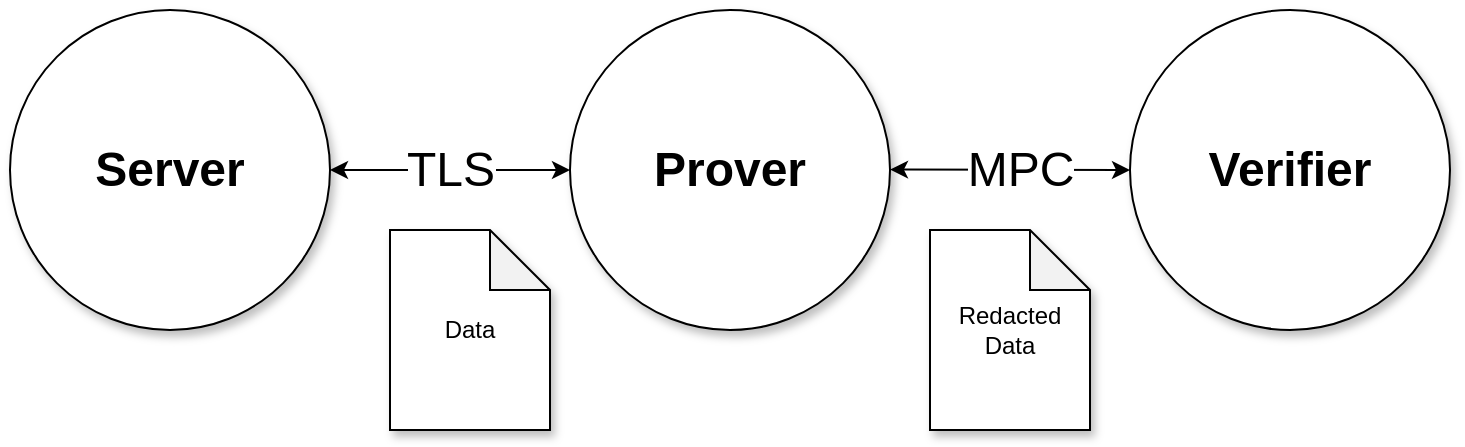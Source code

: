 <mxfile pages="4">
    <diagram name="Page-1" id="1K7dc4YacWnzJAUZZLNN">
        <mxGraphModel dx="1757" dy="829" grid="1" gridSize="10" guides="1" tooltips="1" connect="1" arrows="1" fold="1" page="1" pageScale="1" pageWidth="4681" pageHeight="3300" math="0" shadow="0">
            <root>
                <mxCell id="0"/>
                <mxCell id="1" parent="0"/>
                <mxCell id="fff4gX8y89C62Gt3ybyJ-1" value="&lt;font style=&quot;font-size: 24px;&quot;&gt;Server&lt;/font&gt;" style="ellipse;whiteSpace=wrap;html=1;aspect=fixed;fontStyle=1;fontFamily=Helvetica;shadow=1;" parent="1" vertex="1">
                    <mxGeometry x="840" y="400" width="160" height="160" as="geometry"/>
                </mxCell>
                <mxCell id="fff4gX8y89C62Gt3ybyJ-4" value="" style="endArrow=classic;startArrow=classic;html=1;rounded=0;fontSize=14;entryX=0;entryY=0.5;entryDx=0;entryDy=0;exitX=1;exitY=0.5;exitDx=0;exitDy=0;" parent="1" source="fff4gX8y89C62Gt3ybyJ-1" target="fff4gX8y89C62Gt3ybyJ-11" edge="1">
                    <mxGeometry width="50" height="50" relative="1" as="geometry">
                        <mxPoint x="1014" y="479.8" as="sourcePoint"/>
                        <mxPoint x="1074" y="479.8" as="targetPoint"/>
                    </mxGeometry>
                </mxCell>
                <mxCell id="fff4gX8y89C62Gt3ybyJ-6" value="TLS" style="edgeLabel;html=1;align=center;verticalAlign=middle;resizable=0;points=[];fontSize=24;" parent="fff4gX8y89C62Gt3ybyJ-4" vertex="1" connectable="0">
                    <mxGeometry x="0.213" y="1" relative="1" as="geometry">
                        <mxPoint x="-13" y="1" as="offset"/>
                    </mxGeometry>
                </mxCell>
                <mxCell id="fff4gX8y89C62Gt3ybyJ-5" value="" style="endArrow=classic;startArrow=classic;html=1;rounded=0;entryX=0;entryY=0.5;entryDx=0;entryDy=0;" parent="1" target="fff4gX8y89C62Gt3ybyJ-12" edge="1">
                    <mxGeometry width="50" height="50" relative="1" as="geometry">
                        <mxPoint x="1280" y="479.8" as="sourcePoint"/>
                        <mxPoint x="1340" y="479.8" as="targetPoint"/>
                    </mxGeometry>
                </mxCell>
                <mxCell id="fff4gX8y89C62Gt3ybyJ-7" value="&lt;font style=&quot;font-size: 24px;&quot;&gt;MPC&lt;/font&gt;" style="edgeLabel;html=1;align=center;verticalAlign=middle;resizable=0;points=[];" parent="fff4gX8y89C62Gt3ybyJ-5" vertex="1" connectable="0">
                    <mxGeometry x="0.187" y="-1" relative="1" as="geometry">
                        <mxPoint x="-6" y="-1" as="offset"/>
                    </mxGeometry>
                </mxCell>
                <mxCell id="fff4gX8y89C62Gt3ybyJ-8" value="Data" style="shape=note;whiteSpace=wrap;html=1;backgroundOutline=1;darkOpacity=0.05;shadow=1;" parent="1" vertex="1">
                    <mxGeometry x="1030" y="510" width="80" height="100" as="geometry"/>
                </mxCell>
                <mxCell id="fff4gX8y89C62Gt3ybyJ-11" value="&lt;font style=&quot;font-size: 24px;&quot;&gt;Prover&lt;/font&gt;" style="ellipse;whiteSpace=wrap;html=1;aspect=fixed;fontStyle=1;fontFamily=Helvetica;shadow=1;" parent="1" vertex="1">
                    <mxGeometry x="1120" y="400" width="160" height="160" as="geometry"/>
                </mxCell>
                <mxCell id="fff4gX8y89C62Gt3ybyJ-12" value="&lt;font style=&quot;font-size: 24px;&quot;&gt;Verifier&lt;/font&gt;" style="ellipse;whiteSpace=wrap;html=1;aspect=fixed;fontStyle=1;fontFamily=Helvetica;shadow=1;" parent="1" vertex="1">
                    <mxGeometry x="1400" y="400" width="160" height="160" as="geometry"/>
                </mxCell>
                <mxCell id="fff4gX8y89C62Gt3ybyJ-16" value="Redacted&lt;br&gt;Data" style="shape=note;whiteSpace=wrap;html=1;backgroundOutline=1;darkOpacity=0.05;shadow=1;" parent="1" vertex="1">
                    <mxGeometry x="1300" y="510" width="80" height="100" as="geometry"/>
                </mxCell>
            </root>
        </mxGraphModel>
    </diagram>
    <diagram name="Page-2" id="QbUhlncA6uj8AHGzzR_Y">
        <mxGraphModel dx="1757" dy="829" grid="1" gridSize="10" guides="1" tooltips="1" connect="1" arrows="1" fold="1" page="1" pageScale="1" pageWidth="4681" pageHeight="3300" math="0" shadow="0">
            <root>
                <mxCell id="0"/>
                <mxCell id="1" parent="0"/>
                <mxCell id="YOui3EddfMVcUNyPfd3Z-1" value="&lt;font style=&quot;font-size: 24px;&quot;&gt;Server&lt;/font&gt;" style="ellipse;whiteSpace=wrap;html=1;aspect=fixed;fontStyle=1;fontFamily=Helvetica;shadow=1;" parent="1" vertex="1">
                    <mxGeometry x="840" y="400" width="160" height="160" as="geometry"/>
                </mxCell>
                <mxCell id="YOui3EddfMVcUNyPfd3Z-2" value="" style="endArrow=classic;startArrow=classic;html=1;rounded=0;fontSize=14;entryX=0;entryY=0.5;entryDx=0;entryDy=0;exitX=1;exitY=0.5;exitDx=0;exitDy=0;" parent="1" source="YOui3EddfMVcUNyPfd3Z-1" target="YOui3EddfMVcUNyPfd3Z-7" edge="1">
                    <mxGeometry width="50" height="50" relative="1" as="geometry">
                        <mxPoint x="1014" y="479.8" as="sourcePoint"/>
                        <mxPoint x="1074" y="479.8" as="targetPoint"/>
                    </mxGeometry>
                </mxCell>
                <mxCell id="YOui3EddfMVcUNyPfd3Z-4" value="" style="endArrow=classic;startArrow=classic;html=1;rounded=0;entryX=0;entryY=0.5;entryDx=0;entryDy=0;" parent="1" target="YOui3EddfMVcUNyPfd3Z-8" edge="1">
                    <mxGeometry width="50" height="50" relative="1" as="geometry">
                        <mxPoint x="1280" y="479.8" as="sourcePoint"/>
                        <mxPoint x="1340" y="479.8" as="targetPoint"/>
                    </mxGeometry>
                </mxCell>
                <mxCell id="YOui3EddfMVcUNyPfd3Z-6" value="Encrypted&lt;br&gt;Data" style="shape=note;whiteSpace=wrap;html=1;backgroundOutline=1;darkOpacity=0.05;shadow=1;" parent="1" vertex="1">
                    <mxGeometry x="1240" y="580" width="72" height="90" as="geometry"/>
                </mxCell>
                <mxCell id="YOui3EddfMVcUNyPfd3Z-18" style="edgeStyle=orthogonalEdgeStyle;rounded=0;orthogonalLoop=1;jettySize=auto;html=1;entryX=0;entryY=0.5;entryDx=0;entryDy=0;entryPerimeter=0;fontFamily=Helvetica;fontSize=24;" parent="1" source="YOui3EddfMVcUNyPfd3Z-7" target="YOui3EddfMVcUNyPfd3Z-6" edge="1">
                    <mxGeometry relative="1" as="geometry"/>
                </mxCell>
                <mxCell id="YOui3EddfMVcUNyPfd3Z-19" value="Record" style="edgeLabel;html=1;align=center;verticalAlign=middle;resizable=0;points=[];fontSize=24;fontFamily=Helvetica;" parent="YOui3EddfMVcUNyPfd3Z-18" vertex="1" connectable="0">
                    <mxGeometry x="-0.439" y="1" relative="1" as="geometry">
                        <mxPoint x="-51" y="14" as="offset"/>
                    </mxGeometry>
                </mxCell>
                <mxCell id="YOui3EddfMVcUNyPfd3Z-7" value="&lt;font style=&quot;font-size: 24px;&quot;&gt;Verifier&lt;/font&gt;" style="ellipse;whiteSpace=wrap;html=1;aspect=fixed;fontStyle=1;fontFamily=Helvetica;shadow=1;" parent="1" vertex="1">
                    <mxGeometry x="1120" y="400" width="160" height="160" as="geometry"/>
                </mxCell>
                <mxCell id="YOui3EddfMVcUNyPfd3Z-14" style="edgeStyle=orthogonalEdgeStyle;rounded=0;orthogonalLoop=1;jettySize=auto;html=1;entryX=1;entryY=0.5;entryDx=0;entryDy=0;fontFamily=Helvetica;fontSize=24;" parent="1" source="YOui3EddfMVcUNyPfd3Z-8" target="YOui3EddfMVcUNyPfd3Z-10" edge="1">
                    <mxGeometry relative="1" as="geometry">
                        <Array as="points">
                            <mxPoint x="1480" y="625"/>
                        </Array>
                    </mxGeometry>
                </mxCell>
                <mxCell id="YOui3EddfMVcUNyPfd3Z-15" value="Key" style="edgeLabel;html=1;align=center;verticalAlign=middle;resizable=0;points=[];fontSize=24;fontFamily=Helvetica;" parent="YOui3EddfMVcUNyPfd3Z-14" vertex="1" connectable="0">
                    <mxGeometry x="-0.45" relative="1" as="geometry">
                        <mxPoint x="30" y="11" as="offset"/>
                    </mxGeometry>
                </mxCell>
                <mxCell id="YOui3EddfMVcUNyPfd3Z-8" value="&lt;font style=&quot;font-size: 24px;&quot;&gt;Prover&lt;/font&gt;" style="ellipse;whiteSpace=wrap;html=1;aspect=fixed;fontStyle=1;fontFamily=Helvetica;shadow=1;" parent="1" vertex="1">
                    <mxGeometry x="1400" y="400" width="160" height="160" as="geometry"/>
                </mxCell>
                <mxCell id="YOui3EddfMVcUNyPfd3Z-10" value="ZKP" style="rounded=1;whiteSpace=wrap;html=1;fontFamily=Helvetica;fontSize=24;shadow=1;" parent="1" vertex="1">
                    <mxGeometry x="1350" y="595" width="90" height="60" as="geometry"/>
                </mxCell>
                <mxCell id="YOui3EddfMVcUNyPfd3Z-13" value="" style="endArrow=classic;html=1;rounded=0;fontFamily=Helvetica;fontSize=24;exitX=1.011;exitY=0.496;exitDx=0;exitDy=0;exitPerimeter=0;" parent="1" source="YOui3EddfMVcUNyPfd3Z-6" edge="1">
                    <mxGeometry width="50" height="50" relative="1" as="geometry">
                        <mxPoint x="1300" y="624.76" as="sourcePoint"/>
                        <mxPoint x="1350" y="624.76" as="targetPoint"/>
                    </mxGeometry>
                </mxCell>
                <mxCell id="YOui3EddfMVcUNyPfd3Z-16" value="" style="endArrow=classic;html=1;rounded=0;fontFamily=Helvetica;fontSize=24;" parent="1" edge="1">
                    <mxGeometry width="50" height="50" relative="1" as="geometry">
                        <mxPoint x="1394.76" y="655" as="sourcePoint"/>
                        <mxPoint x="1395" y="680" as="targetPoint"/>
                    </mxGeometry>
                </mxCell>
                <mxCell id="YOui3EddfMVcUNyPfd3Z-17" value="Redacted&lt;br&gt;Data" style="shape=note;whiteSpace=wrap;html=1;backgroundOutline=1;darkOpacity=0.05;shadow=1;" parent="1" vertex="1">
                    <mxGeometry x="1355" y="680" width="80" height="100" as="geometry"/>
                </mxCell>
            </root>
        </mxGraphModel>
    </diagram>
    <diagram name="Page-3" id="mOAZV9J1HD8CvUNmk5yk">
        <mxGraphModel dx="1757" dy="829" grid="1" gridSize="10" guides="1" tooltips="1" connect="1" arrows="1" fold="1" page="1" pageScale="1" pageWidth="4681" pageHeight="3300" math="0" shadow="0">
            <root>
                <mxCell id="0"/>
                <mxCell id="1" parent="0"/>
                <mxCell id="hwNX3qcpGTmQvOxjviLC-1" value="&lt;font style=&quot;font-size: 24px;&quot;&gt;Prover&lt;/font&gt;" style="ellipse;whiteSpace=wrap;html=1;aspect=fixed;fontStyle=1;fontFamily=Helvetica;shadow=1;" parent="1" vertex="1">
                    <mxGeometry x="1000" y="580" width="160" height="160" as="geometry"/>
                </mxCell>
                <mxCell id="hwNX3qcpGTmQvOxjviLC-2" value="&lt;font style=&quot;font-size: 24px;&quot;&gt;Verifier&lt;/font&gt;" style="ellipse;whiteSpace=wrap;html=1;aspect=fixed;fontStyle=1;fontFamily=Helvetica;shadow=1;" parent="1" vertex="1">
                    <mxGeometry x="1530" y="585" width="160" height="160" as="geometry"/>
                </mxCell>
                <mxCell id="hwNX3qcpGTmQvOxjviLC-3" value="AES" style="rounded=1;whiteSpace=wrap;html=1;fontFamily=Helvetica;fontSize=24;shadow=1;" parent="1" vertex="1">
                    <mxGeometry x="1270" y="600" width="150" height="130" as="geometry"/>
                </mxCell>
                <mxCell id="hwNX3qcpGTmQvOxjviLC-4" value="" style="endArrow=classic;html=1;rounded=0;fontFamily=Helvetica;fontSize=24;" parent="1" edge="1">
                    <mxGeometry width="50" height="50" relative="1" as="geometry">
                        <mxPoint x="1170" y="640" as="sourcePoint"/>
                        <mxPoint x="1260" y="640" as="targetPoint"/>
                    </mxGeometry>
                </mxCell>
                <mxCell id="hwNX3qcpGTmQvOxjviLC-7" value="&lt;font style=&quot;font-size: 14px;&quot;&gt;Key share&lt;/font&gt;" style="edgeLabel;html=1;align=center;verticalAlign=middle;resizable=0;points=[];fontSize=24;fontFamily=Helvetica;" parent="hwNX3qcpGTmQvOxjviLC-4" vertex="1" connectable="0">
                    <mxGeometry x="-0.074" y="-1" relative="1" as="geometry">
                        <mxPoint y="-21" as="offset"/>
                    </mxGeometry>
                </mxCell>
                <mxCell id="hwNX3qcpGTmQvOxjviLC-5" value="" style="endArrow=classic;html=1;rounded=0;fontFamily=Helvetica;fontSize=24;" parent="1" edge="1">
                    <mxGeometry width="50" height="50" relative="1" as="geometry">
                        <mxPoint x="1170" y="690" as="sourcePoint"/>
                        <mxPoint x="1260" y="690" as="targetPoint"/>
                    </mxGeometry>
                </mxCell>
                <mxCell id="hwNX3qcpGTmQvOxjviLC-8" value="Plaintext" style="edgeLabel;html=1;align=center;verticalAlign=middle;resizable=0;points=[];fontSize=14;fontFamily=Helvetica;" parent="hwNX3qcpGTmQvOxjviLC-5" vertex="1" connectable="0">
                    <mxGeometry x="0.244" relative="1" as="geometry">
                        <mxPoint x="-16" y="-10" as="offset"/>
                    </mxGeometry>
                </mxCell>
                <mxCell id="hwNX3qcpGTmQvOxjviLC-9" value="" style="endArrow=none;html=1;rounded=0;fontFamily=Helvetica;fontSize=24;startArrow=classic;startFill=1;endFill=0;" parent="1" edge="1">
                    <mxGeometry width="50" height="50" relative="1" as="geometry">
                        <mxPoint x="1430" y="664.83" as="sourcePoint"/>
                        <mxPoint x="1520" y="664.83" as="targetPoint"/>
                    </mxGeometry>
                </mxCell>
                <mxCell id="hwNX3qcpGTmQvOxjviLC-10" value="&lt;font style=&quot;font-size: 14px;&quot;&gt;Key share&lt;/font&gt;" style="edgeLabel;html=1;align=center;verticalAlign=middle;resizable=0;points=[];fontSize=24;fontFamily=Helvetica;" parent="hwNX3qcpGTmQvOxjviLC-9" vertex="1" connectable="0">
                    <mxGeometry x="-0.074" y="-1" relative="1" as="geometry">
                        <mxPoint y="-21" as="offset"/>
                    </mxGeometry>
                </mxCell>
                <mxCell id="hwNX3qcpGTmQvOxjviLC-11" value="Garbled Circuit" style="text;html=1;strokeColor=none;fillColor=none;align=center;verticalAlign=middle;whiteSpace=wrap;rounded=0;fontFamily=Helvetica;fontSize=14;" parent="1" vertex="1">
                    <mxGeometry x="1295" y="570" width="100" height="30" as="geometry"/>
                </mxCell>
                <mxCell id="hwNX3qcpGTmQvOxjviLC-12" value="" style="endArrow=classic;html=1;rounded=0;fontFamily=Helvetica;fontSize=14;" parent="1" edge="1">
                    <mxGeometry width="50" height="50" relative="1" as="geometry">
                        <mxPoint x="1340" y="730" as="sourcePoint"/>
                        <mxPoint x="1340" y="780" as="targetPoint"/>
                    </mxGeometry>
                </mxCell>
                <mxCell id="hwNX3qcpGTmQvOxjviLC-13" value="Ciphertext" style="text;html=1;strokeColor=none;fillColor=none;align=center;verticalAlign=middle;whiteSpace=wrap;rounded=0;fontFamily=Helvetica;fontSize=14;" parent="1" vertex="1">
                    <mxGeometry x="1310" y="780" width="60" height="30" as="geometry"/>
                </mxCell>
            </root>
        </mxGraphModel>
    </diagram>
    <diagram id="kcIGn_kX_1L25iIxUXLg" name="Page-1">
        <mxGraphModel dx="1757" dy="829" grid="1" gridSize="10" guides="1" tooltips="1" connect="1" arrows="1" fold="1" page="1" pageScale="1" pageWidth="850" pageHeight="1100" math="0" shadow="0">
            <root>
                <mxCell id="0"/>
                <mxCell id="1" parent="0"/>
                <mxCell id="GdnXkJGOJiVmK7E47u4y-44" value="" style="shape=cylinder3;whiteSpace=wrap;html=1;boundedLbl=1;backgroundOutline=1;size=15;dashed=1;dashPattern=8 8;" parent="1" vertex="1">
                    <mxGeometry x="170" y="220" width="140" height="285" as="geometry"/>
                </mxCell>
                <mxCell id="EZAqd18MQriHtEKbU3QA-1" value="Prover" style="ellipse;whiteSpace=wrap;html=1;aspect=fixed;shadow=1;fontStyle=1" parent="1" vertex="1">
                    <mxGeometry x="200" y="260" width="80" height="80" as="geometry"/>
                </mxCell>
                <mxCell id="EZAqd18MQriHtEKbU3QA-2" value="Server" style="ellipse;whiteSpace=wrap;html=1;aspect=fixed;shadow=1;fontStyle=1" parent="1" vertex="1">
                    <mxGeometry x="30" y="262" width="80" height="80" as="geometry"/>
                </mxCell>
                <mxCell id="EZAqd18MQriHtEKbU3QA-3" value="Notary" style="ellipse;whiteSpace=wrap;html=1;aspect=fixed;shadow=1;fontStyle=1" parent="1" vertex="1">
                    <mxGeometry x="200" y="410" width="80" height="80" as="geometry"/>
                </mxCell>
                <mxCell id="GdnXkJGOJiVmK7E47u4y-40" value="blindly&lt;br&gt;signed&lt;br style=&quot;font-size: 11px;&quot;&gt;transcript" style="whiteSpace=wrap;html=1;shape=mxgraph.basic.document;fontSize=11;shadow=1;" parent="1" vertex="1">
                    <mxGeometry x="251" y="346" width="50" height="58" as="geometry"/>
                </mxCell>
                <mxCell id="GdnXkJGOJiVmK7E47u4y-43" value="Verifier" style="ellipse;whiteSpace=wrap;html=1;aspect=fixed;shadow=1;fontStyle=1" parent="1" vertex="1">
                    <mxGeometry x="410" y="260" width="80" height="80" as="geometry"/>
                </mxCell>
                <mxCell id="GdnXkJGOJiVmK7E47u4y-45" value="" style="endArrow=classic;startArrow=classic;html=1;rounded=0;entryX=0;entryY=0.5;entryDx=0;entryDy=0;exitX=1.028;exitY=0.462;exitDx=0;exitDy=0;exitPerimeter=0;" parent="1" source="EZAqd18MQriHtEKbU3QA-2" target="EZAqd18MQriHtEKbU3QA-1" edge="1">
                    <mxGeometry width="50" height="50" relative="1" as="geometry">
                        <mxPoint x="350" y="490" as="sourcePoint"/>
                        <mxPoint x="400" y="440" as="targetPoint"/>
                    </mxGeometry>
                </mxCell>
                <mxCell id="GdnXkJGOJiVmK7E47u4y-46" value="request" style="whiteSpace=wrap;html=1;fillColor=none;strokeColor=none;fontSize=11;" parent="1" vertex="1">
                    <mxGeometry x="118" y="284" width="60" height="10" as="geometry"/>
                </mxCell>
                <mxCell id="GdnXkJGOJiVmK7E47u4y-47" value="" style="endArrow=classic;html=1;rounded=0;" parent="1" source="EZAqd18MQriHtEKbU3QA-3" target="EZAqd18MQriHtEKbU3QA-1" edge="1">
                    <mxGeometry width="50" height="50" relative="1" as="geometry">
                        <mxPoint x="350" y="490" as="sourcePoint"/>
                        <mxPoint x="400" y="440" as="targetPoint"/>
                    </mxGeometry>
                </mxCell>
                <mxCell id="vS6lQRuDm8DtBRq3Yqvl-2" value="notarize" style="edgeLabel;html=1;align=center;verticalAlign=middle;resizable=0;points=[];" parent="GdnXkJGOJiVmK7E47u4y-47" vertex="1" connectable="0">
                    <mxGeometry x="-0.06" y="2" relative="1" as="geometry">
                        <mxPoint x="-21" y="1" as="offset"/>
                    </mxGeometry>
                </mxCell>
                <mxCell id="GdnXkJGOJiVmK7E47u4y-48" value="redacted signed&lt;br style=&quot;font-size: 11px;&quot;&gt;transcript" style="whiteSpace=wrap;html=1;shape=mxgraph.basic.document;fontSize=11;shadow=1;" parent="1" vertex="1">
                    <mxGeometry x="330" y="310" width="50" height="60" as="geometry"/>
                </mxCell>
                <mxCell id="GdnXkJGOJiVmK7E47u4y-49" value="" style="endArrow=classic;html=1;rounded=0;" parent="1" source="EZAqd18MQriHtEKbU3QA-1" target="GdnXkJGOJiVmK7E47u4y-43" edge="1">
                    <mxGeometry width="50" height="50" relative="1" as="geometry">
                        <mxPoint x="350" y="490" as="sourcePoint"/>
                        <mxPoint x="400" y="440" as="targetPoint"/>
                    </mxGeometry>
                </mxCell>
                <mxCell id="GdnXkJGOJiVmK7E47u4y-50" value="&lt;span style=&quot;color: rgb(0, 0, 0); font-family: Helvetica; font-size: 11px; font-style: normal; font-variant-ligatures: normal; font-variant-caps: normal; font-weight: 400; letter-spacing: normal; orphans: 2; text-align: center; text-indent: 0px; text-transform: none; widows: 2; word-spacing: 0px; -webkit-text-stroke-width: 0px; text-decoration-thickness: initial; text-decoration-style: initial; text-decoration-color: initial; float: none; display: inline !important; background-color: rgb(255, 255, 255);&quot;&gt;selective disclosure&lt;/span&gt;" style="text;whiteSpace=wrap;html=1;" parent="1" vertex="1">
                    <mxGeometry x="330" y="262" width="50" height="40" as="geometry"/>
                </mxCell>
                <mxCell id="GdnXkJGOJiVmK7E47u4y-53" value="&lt;span style=&quot;color: rgb(0, 0, 0); font-family: Helvetica; font-size: 11px; font-style: normal; font-variant-ligatures: normal; font-variant-caps: normal; font-weight: 400; letter-spacing: normal; orphans: 2; text-indent: 0px; text-transform: none; widows: 2; word-spacing: 0px; -webkit-text-stroke-width: 0px; text-decoration-thickness: initial; text-decoration-style: initial; text-decoration-color: initial; float: none; display: inline !important; background-color: rgb(255, 255, 255);&quot;&gt;MPC&lt;/span&gt;" style="text;whiteSpace=wrap;html=1;align=center;verticalAlign=middle;" parent="1" vertex="1">
                    <mxGeometry x="177" y="215" width="125" height="40" as="geometry"/>
                </mxCell>
                <mxCell id="GdnXkJGOJiVmK7E47u4y-54" value="1" style="ellipse;whiteSpace=wrap;html=1;aspect=fixed;fontSize=10;" parent="1" vertex="1">
                    <mxGeometry x="138.5" y="268" width="13" height="13" as="geometry"/>
                </mxCell>
                <mxCell id="GdnXkJGOJiVmK7E47u4y-55" value="2" style="ellipse;whiteSpace=wrap;html=1;aspect=fixed;fontSize=10;" parent="1" vertex="1">
                    <mxGeometry x="210" y="357" width="13" height="13" as="geometry"/>
                </mxCell>
                <mxCell id="GdnXkJGOJiVmK7E47u4y-56" value="3" style="ellipse;whiteSpace=wrap;html=1;aspect=fixed;fontSize=10;" parent="1" vertex="1">
                    <mxGeometry x="344.5" y="256" width="13" height="13" as="geometry"/>
                </mxCell>
                <mxCell id="GdnXkJGOJiVmK7E47u4y-58" value="4" style="ellipse;whiteSpace=wrap;html=1;aspect=fixed;fontSize=10;" parent="1" vertex="1">
                    <mxGeometry x="429" y="316.5" width="13" height="13" as="geometry"/>
                </mxCell>
                <mxCell id="GdnXkJGOJiVmK7E47u4y-59" value="&lt;span style=&quot;color: rgb(0, 0, 0); font-family: Helvetica; font-size: 11px; font-style: normal; font-variant-ligatures: normal; font-variant-caps: normal; font-weight: 400; letter-spacing: normal; orphans: 2; text-indent: 0px; text-transform: none; widows: 2; word-spacing: 0px; -webkit-text-stroke-width: 0px; text-decoration-thickness: initial; text-decoration-style: initial; text-decoration-color: initial; float: none; background-color: rgb(255, 255, 255); display: inline !important;&quot;&gt;verify&lt;/span&gt;" style="text;whiteSpace=wrap;html=1;align=center;verticalAlign=middle;" parent="1" vertex="1">
                    <mxGeometry x="438" y="313.25" width="40" height="19.5" as="geometry"/>
                </mxCell>
                <mxCell id="_06KIDZZ9NYgVlEzEhfi-3" value="" style="endArrow=classic;html=1;rounded=0;entryX=0;entryY=0.5;entryDx=0;entryDy=0;edgeStyle=elbowEdgeStyle;elbow=vertical;exitX=0;exitY=0.5;exitDx=0;exitDy=0;" parent="1" source="EZAqd18MQriHtEKbU3QA-1" target="EZAqd18MQriHtEKbU3QA-3" edge="1">
                    <mxGeometry width="50" height="50" relative="1" as="geometry">
                        <mxPoint x="180" y="330" as="sourcePoint"/>
                        <mxPoint x="110" y="354" as="targetPoint"/>
                        <Array as="points">
                            <mxPoint x="180" y="370"/>
                        </Array>
                    </mxGeometry>
                </mxCell>
            </root>
        </mxGraphModel>
    </diagram>
</mxfile>